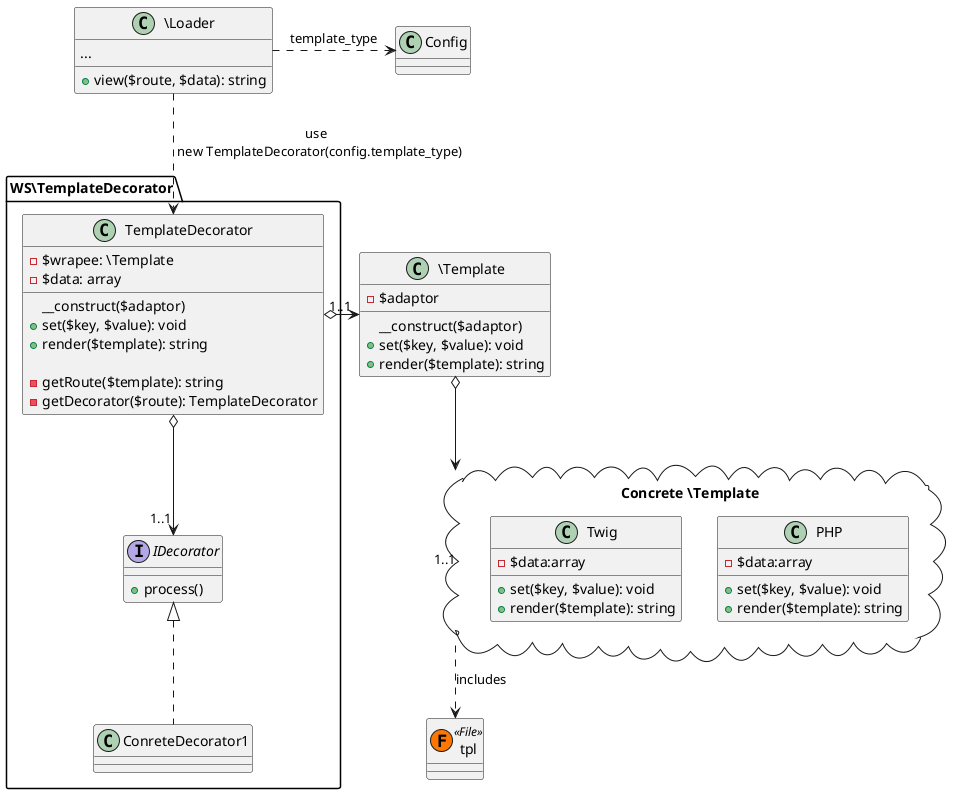 @startuml

class \Loader {
    ...
    +view($route, $data): string
}

package WS\TemplateDecorator {
    interface IDecorator { 
        +process() 
    }

    class TemplateDecorator {
        -$wrapee: \Template
        -$data: array
        __construct($adaptor)
        +set($key, $value): void
        +render($template): string
        
        -getRoute($template): string
        -getDecorator($route): TemplateDecorator 
    }

    class ConreteDecorator1 implements IDecorator { 
    }

}

class \Template {
    -$adaptor 
    __construct($adaptor)
    +set($key, $value): void
    +render($template): string 
}

package "Concrete \Template" <<Cloud>> {
    class PHP {
        -$data:array
        +set($key, $value): void
        +render($template): string 
    }
    class Twig {
        -$data:array
        +set($key, $value): void
        +render($template): string 
    }
}
class tpl << (F, #FF7700) File >> {
}

\Loader .r.> Config : "template_type"
\Loader ..> TemplateDecorator: "use \n new TemplateDecorator(config.template_type)"
TemplateDecorator o--> "1..1" IDecorator
TemplateDecorator o-r-> "1..1" \Template
\Template o-d-> "1..1" "Concrete \Template"

"Concrete \Template" ..> tpl : "includes"

@enduml
